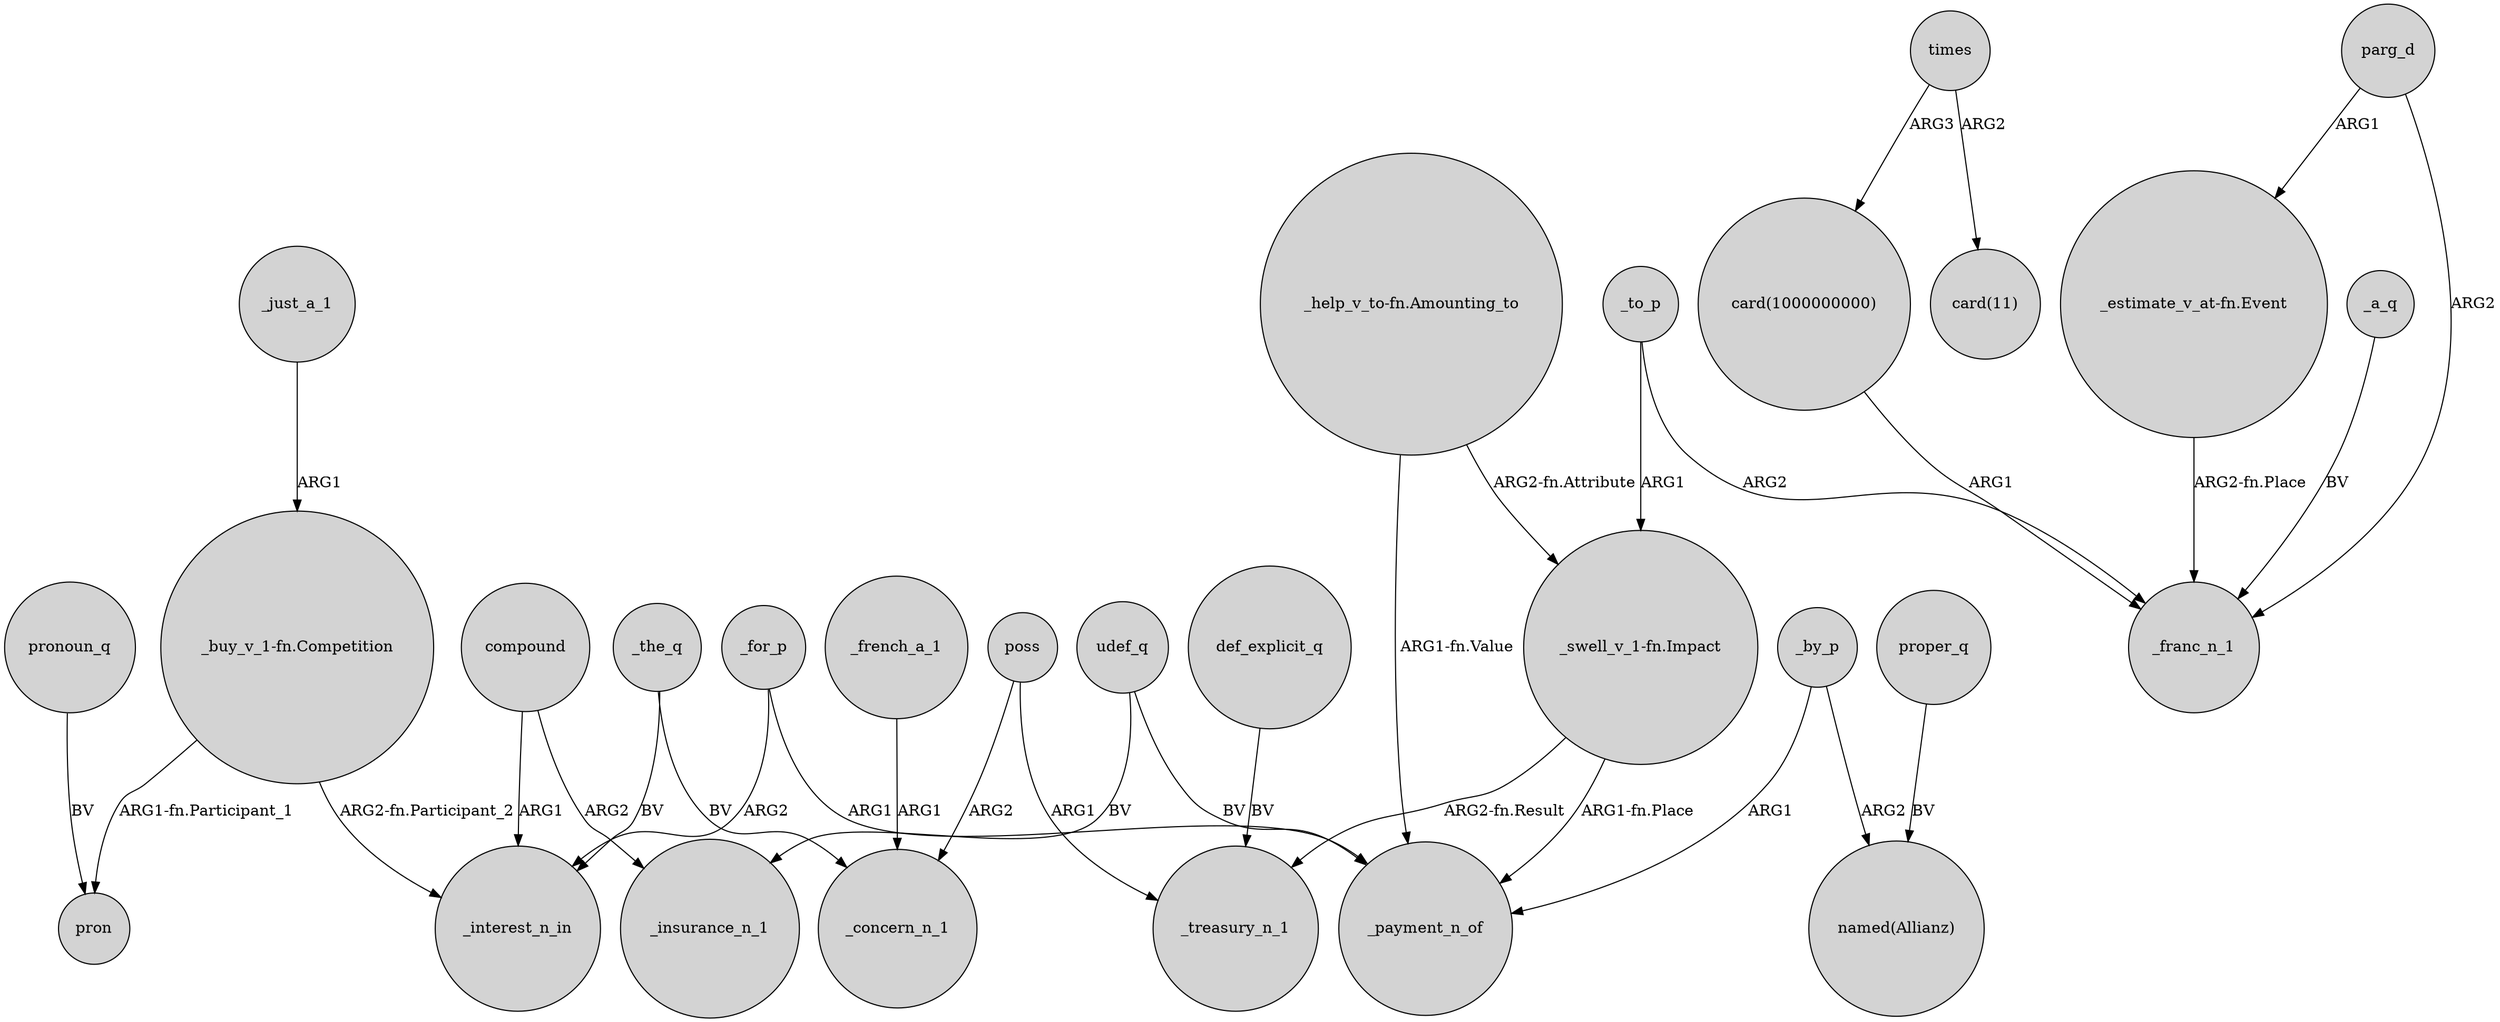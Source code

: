 digraph {
	node [shape=circle style=filled]
	def_explicit_q -> _treasury_n_1 [label=BV]
	udef_q -> _insurance_n_1 [label=BV]
	_to_p -> "_swell_v_1-fn.Impact" [label=ARG1]
	_to_p -> _franc_n_1 [label=ARG2]
	"_swell_v_1-fn.Impact" -> _treasury_n_1 [label="ARG2-fn.Result"]
	_for_p -> _interest_n_in [label=ARG2]
	times -> "card(11)" [label=ARG2]
	_a_q -> _franc_n_1 [label=BV]
	_by_p -> "named(Allianz)" [label=ARG2]
	"_help_v_to-fn.Amounting_to" -> "_swell_v_1-fn.Impact" [label="ARG2-fn.Attribute"]
	_french_a_1 -> _concern_n_1 [label=ARG1]
	parg_d -> _franc_n_1 [label=ARG2]
	compound -> _interest_n_in [label=ARG1]
	parg_d -> "_estimate_v_at-fn.Event" [label=ARG1]
	proper_q -> "named(Allianz)" [label=BV]
	"_buy_v_1-fn.Competition" -> pron [label="ARG1-fn.Participant_1"]
	_the_q -> _concern_n_1 [label=BV]
	times -> "card(1000000000)" [label=ARG3]
	"_help_v_to-fn.Amounting_to" -> _payment_n_of [label="ARG1-fn.Value"]
	_by_p -> _payment_n_of [label=ARG1]
	"card(1000000000)" -> _franc_n_1 [label=ARG1]
	pronoun_q -> pron [label=BV]
	_just_a_1 -> "_buy_v_1-fn.Competition" [label=ARG1]
	"_swell_v_1-fn.Impact" -> _payment_n_of [label="ARG1-fn.Place"]
	_the_q -> _interest_n_in [label=BV]
	poss -> _concern_n_1 [label=ARG2]
	udef_q -> _payment_n_of [label=BV]
	compound -> _insurance_n_1 [label=ARG2]
	_for_p -> _payment_n_of [label=ARG1]
	poss -> _treasury_n_1 [label=ARG1]
	"_estimate_v_at-fn.Event" -> _franc_n_1 [label="ARG2-fn.Place"]
	"_buy_v_1-fn.Competition" -> _interest_n_in [label="ARG2-fn.Participant_2"]
}
